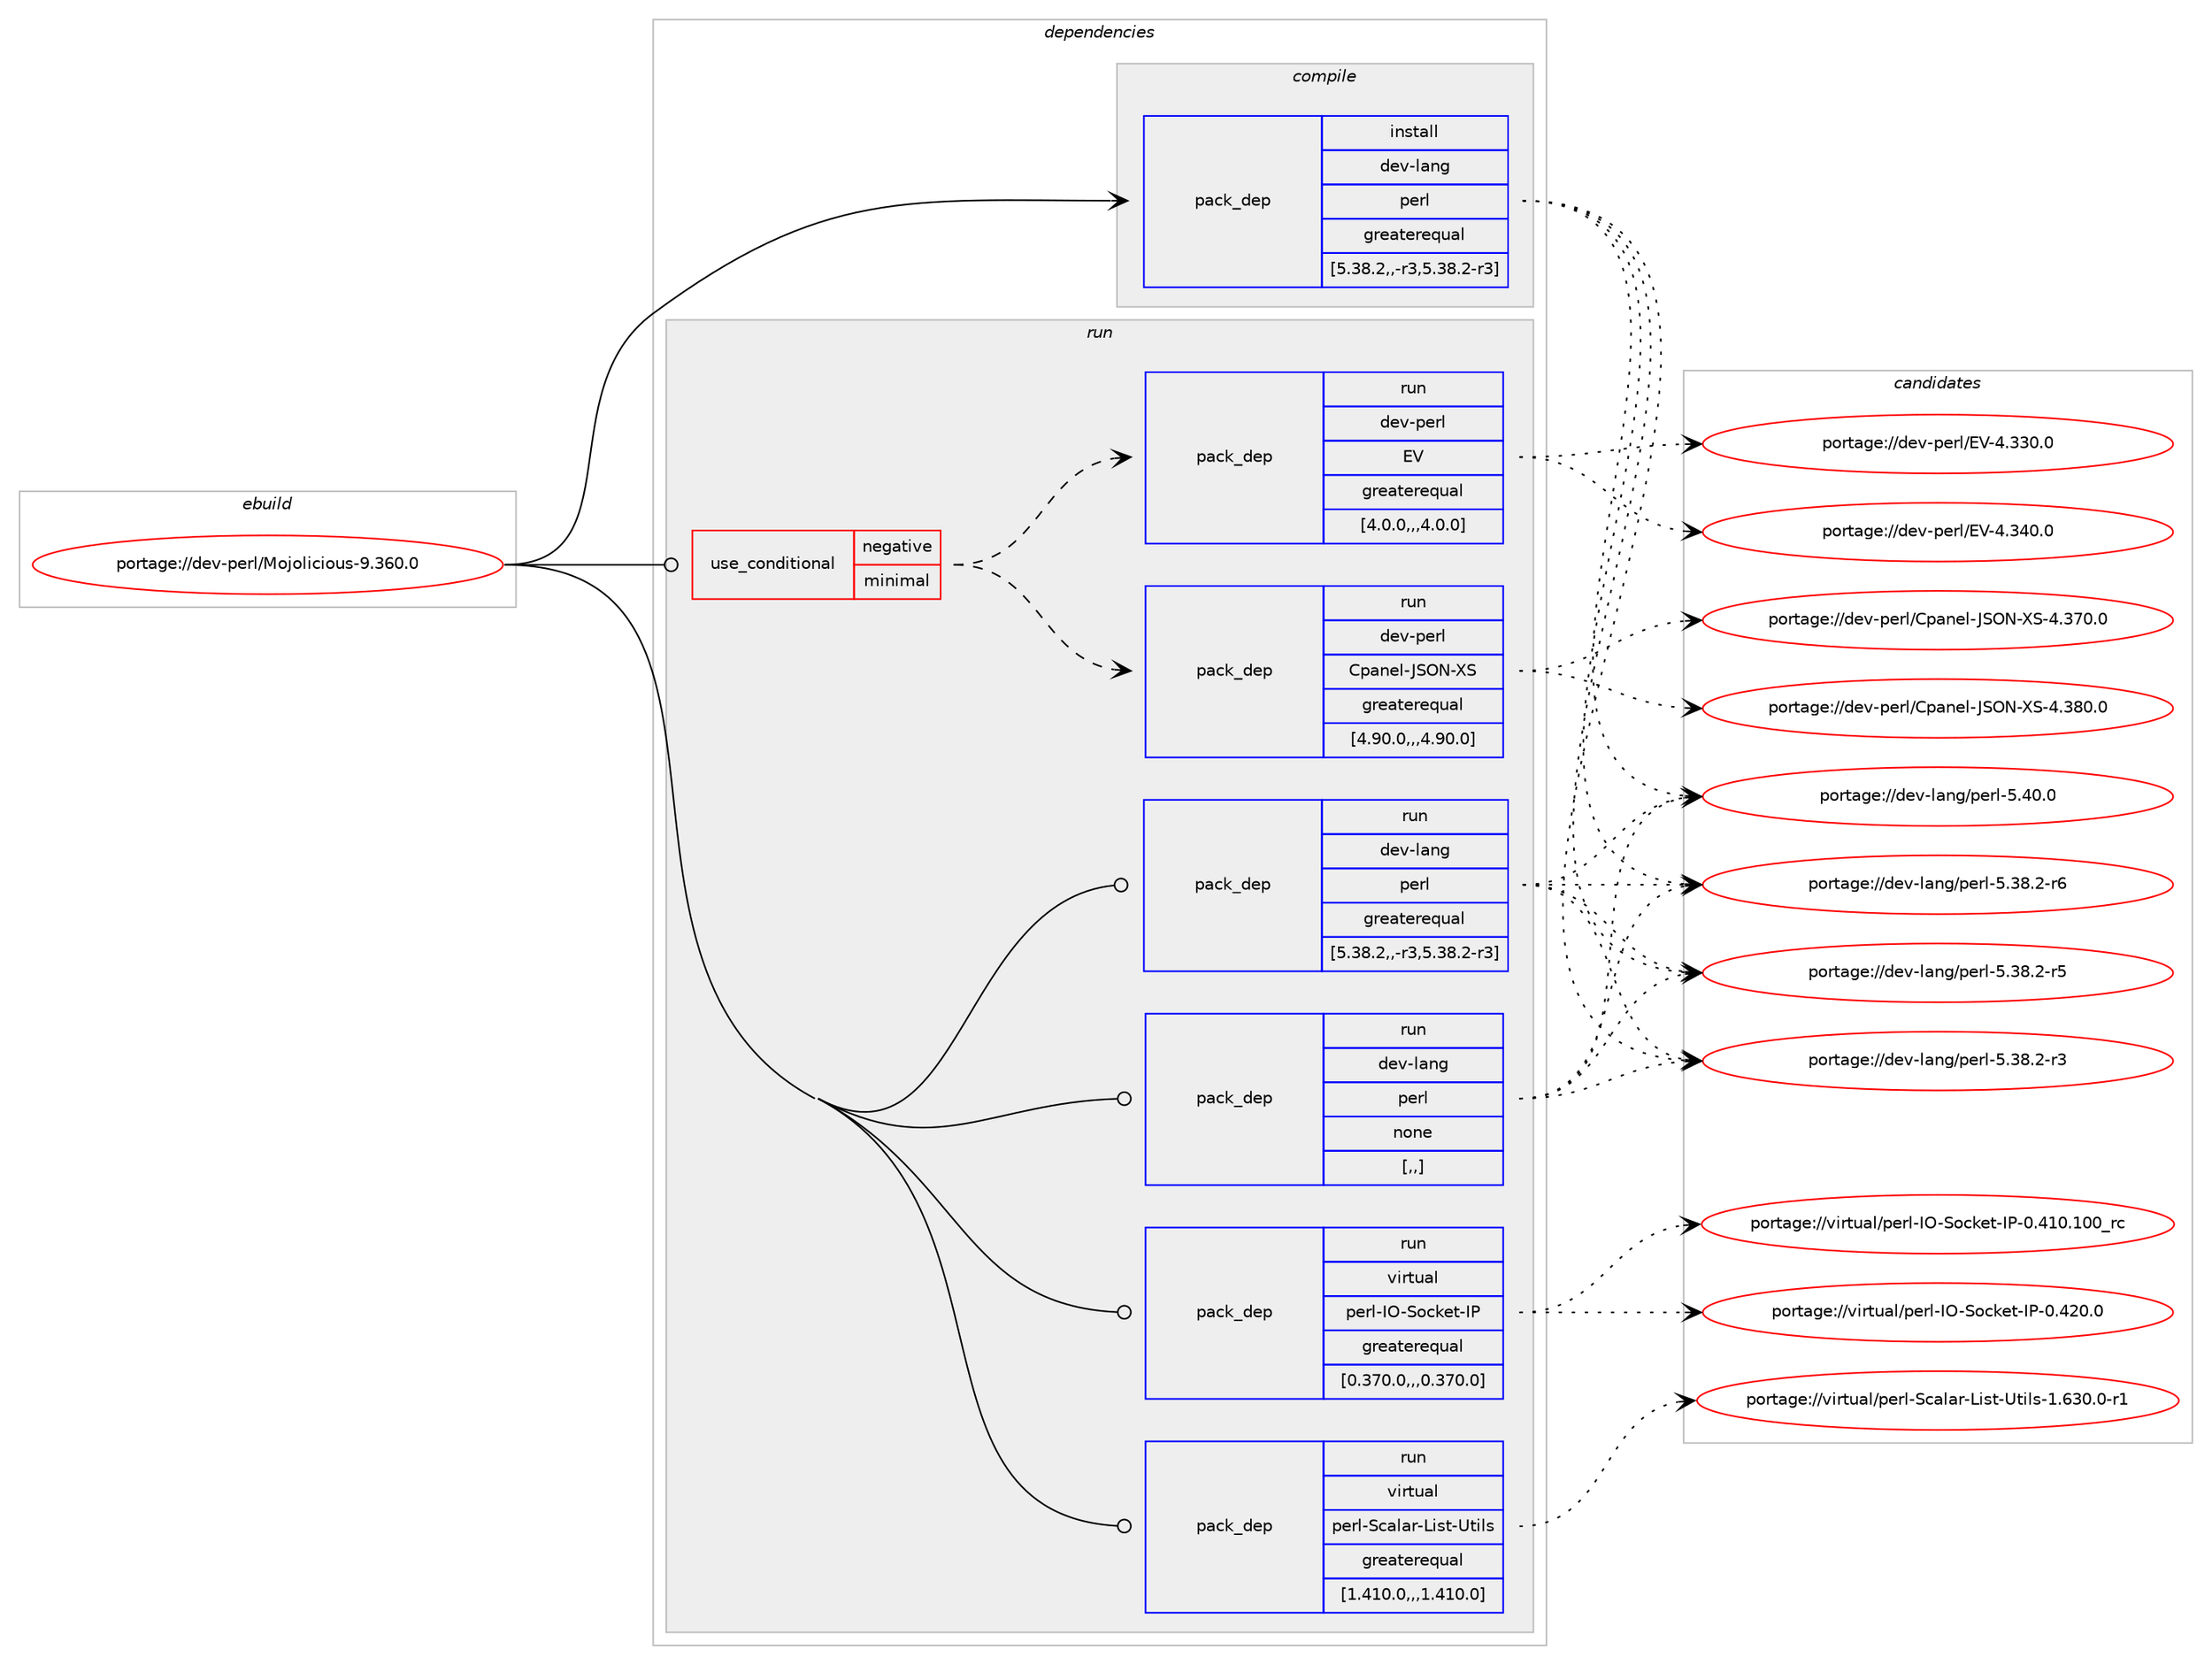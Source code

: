 digraph prolog {

# *************
# Graph options
# *************

newrank=true;
concentrate=true;
compound=true;
graph [rankdir=LR,fontname=Helvetica,fontsize=10,ranksep=1.5];#, ranksep=2.5, nodesep=0.2];
edge  [arrowhead=vee];
node  [fontname=Helvetica,fontsize=10];

# **********
# The ebuild
# **********

subgraph cluster_leftcol {
color=gray;
label=<<i>ebuild</i>>;
id [label="portage://dev-perl/Mojolicious-9.360.0", color=red, width=4, href="../dev-perl/Mojolicious-9.360.0.svg"];
}

# ****************
# The dependencies
# ****************

subgraph cluster_midcol {
color=gray;
label=<<i>dependencies</i>>;
subgraph cluster_compile {
fillcolor="#eeeeee";
style=filled;
label=<<i>compile</i>>;
subgraph pack102635 {
dependency133815 [label=<<TABLE BORDER="0" CELLBORDER="1" CELLSPACING="0" CELLPADDING="4" WIDTH="220"><TR><TD ROWSPAN="6" CELLPADDING="30">pack_dep</TD></TR><TR><TD WIDTH="110">install</TD></TR><TR><TD>dev-lang</TD></TR><TR><TD>perl</TD></TR><TR><TD>greaterequal</TD></TR><TR><TD>[5.38.2,,-r3,5.38.2-r3]</TD></TR></TABLE>>, shape=none, color=blue];
}
id:e -> dependency133815:w [weight=20,style="solid",arrowhead="vee"];
}
subgraph cluster_compileandrun {
fillcolor="#eeeeee";
style=filled;
label=<<i>compile and run</i>>;
}
subgraph cluster_run {
fillcolor="#eeeeee";
style=filled;
label=<<i>run</i>>;
subgraph cond29966 {
dependency133816 [label=<<TABLE BORDER="0" CELLBORDER="1" CELLSPACING="0" CELLPADDING="4"><TR><TD ROWSPAN="3" CELLPADDING="10">use_conditional</TD></TR><TR><TD>negative</TD></TR><TR><TD>minimal</TD></TR></TABLE>>, shape=none, color=red];
subgraph pack102636 {
dependency133817 [label=<<TABLE BORDER="0" CELLBORDER="1" CELLSPACING="0" CELLPADDING="4" WIDTH="220"><TR><TD ROWSPAN="6" CELLPADDING="30">pack_dep</TD></TR><TR><TD WIDTH="110">run</TD></TR><TR><TD>dev-perl</TD></TR><TR><TD>Cpanel-JSON-XS</TD></TR><TR><TD>greaterequal</TD></TR><TR><TD>[4.90.0,,,4.90.0]</TD></TR></TABLE>>, shape=none, color=blue];
}
dependency133816:e -> dependency133817:w [weight=20,style="dashed",arrowhead="vee"];
subgraph pack102637 {
dependency133818 [label=<<TABLE BORDER="0" CELLBORDER="1" CELLSPACING="0" CELLPADDING="4" WIDTH="220"><TR><TD ROWSPAN="6" CELLPADDING="30">pack_dep</TD></TR><TR><TD WIDTH="110">run</TD></TR><TR><TD>dev-perl</TD></TR><TR><TD>EV</TD></TR><TR><TD>greaterequal</TD></TR><TR><TD>[4.0.0,,,4.0.0]</TD></TR></TABLE>>, shape=none, color=blue];
}
dependency133816:e -> dependency133818:w [weight=20,style="dashed",arrowhead="vee"];
}
id:e -> dependency133816:w [weight=20,style="solid",arrowhead="odot"];
subgraph pack102638 {
dependency133819 [label=<<TABLE BORDER="0" CELLBORDER="1" CELLSPACING="0" CELLPADDING="4" WIDTH="220"><TR><TD ROWSPAN="6" CELLPADDING="30">pack_dep</TD></TR><TR><TD WIDTH="110">run</TD></TR><TR><TD>dev-lang</TD></TR><TR><TD>perl</TD></TR><TR><TD>greaterequal</TD></TR><TR><TD>[5.38.2,,-r3,5.38.2-r3]</TD></TR></TABLE>>, shape=none, color=blue];
}
id:e -> dependency133819:w [weight=20,style="solid",arrowhead="odot"];
subgraph pack102639 {
dependency133820 [label=<<TABLE BORDER="0" CELLBORDER="1" CELLSPACING="0" CELLPADDING="4" WIDTH="220"><TR><TD ROWSPAN="6" CELLPADDING="30">pack_dep</TD></TR><TR><TD WIDTH="110">run</TD></TR><TR><TD>dev-lang</TD></TR><TR><TD>perl</TD></TR><TR><TD>none</TD></TR><TR><TD>[,,]</TD></TR></TABLE>>, shape=none, color=blue];
}
id:e -> dependency133820:w [weight=20,style="solid",arrowhead="odot"];
subgraph pack102640 {
dependency133821 [label=<<TABLE BORDER="0" CELLBORDER="1" CELLSPACING="0" CELLPADDING="4" WIDTH="220"><TR><TD ROWSPAN="6" CELLPADDING="30">pack_dep</TD></TR><TR><TD WIDTH="110">run</TD></TR><TR><TD>virtual</TD></TR><TR><TD>perl-IO-Socket-IP</TD></TR><TR><TD>greaterequal</TD></TR><TR><TD>[0.370.0,,,0.370.0]</TD></TR></TABLE>>, shape=none, color=blue];
}
id:e -> dependency133821:w [weight=20,style="solid",arrowhead="odot"];
subgraph pack102641 {
dependency133822 [label=<<TABLE BORDER="0" CELLBORDER="1" CELLSPACING="0" CELLPADDING="4" WIDTH="220"><TR><TD ROWSPAN="6" CELLPADDING="30">pack_dep</TD></TR><TR><TD WIDTH="110">run</TD></TR><TR><TD>virtual</TD></TR><TR><TD>perl-Scalar-List-Utils</TD></TR><TR><TD>greaterequal</TD></TR><TR><TD>[1.410.0,,,1.410.0]</TD></TR></TABLE>>, shape=none, color=blue];
}
id:e -> dependency133822:w [weight=20,style="solid",arrowhead="odot"];
}
}

# **************
# The candidates
# **************

subgraph cluster_choices {
rank=same;
color=gray;
label=<<i>candidates</i>>;

subgraph choice102635 {
color=black;
nodesep=1;
choice10010111845108971101034711210111410845534652484648 [label="portage://dev-lang/perl-5.40.0", color=red, width=4,href="../dev-lang/perl-5.40.0.svg"];
choice100101118451089711010347112101114108455346515646504511454 [label="portage://dev-lang/perl-5.38.2-r6", color=red, width=4,href="../dev-lang/perl-5.38.2-r6.svg"];
choice100101118451089711010347112101114108455346515646504511453 [label="portage://dev-lang/perl-5.38.2-r5", color=red, width=4,href="../dev-lang/perl-5.38.2-r5.svg"];
choice100101118451089711010347112101114108455346515646504511451 [label="portage://dev-lang/perl-5.38.2-r3", color=red, width=4,href="../dev-lang/perl-5.38.2-r3.svg"];
dependency133815:e -> choice10010111845108971101034711210111410845534652484648:w [style=dotted,weight="100"];
dependency133815:e -> choice100101118451089711010347112101114108455346515646504511454:w [style=dotted,weight="100"];
dependency133815:e -> choice100101118451089711010347112101114108455346515646504511453:w [style=dotted,weight="100"];
dependency133815:e -> choice100101118451089711010347112101114108455346515646504511451:w [style=dotted,weight="100"];
}
subgraph choice102636 {
color=black;
nodesep=1;
choice1001011184511210111410847671129711010110845748379784588834552465156484648 [label="portage://dev-perl/Cpanel-JSON-XS-4.380.0", color=red, width=4,href="../dev-perl/Cpanel-JSON-XS-4.380.0.svg"];
choice1001011184511210111410847671129711010110845748379784588834552465155484648 [label="portage://dev-perl/Cpanel-JSON-XS-4.370.0", color=red, width=4,href="../dev-perl/Cpanel-JSON-XS-4.370.0.svg"];
dependency133817:e -> choice1001011184511210111410847671129711010110845748379784588834552465156484648:w [style=dotted,weight="100"];
dependency133817:e -> choice1001011184511210111410847671129711010110845748379784588834552465155484648:w [style=dotted,weight="100"];
}
subgraph choice102637 {
color=black;
nodesep=1;
choice100101118451121011141084769864552465152484648 [label="portage://dev-perl/EV-4.340.0", color=red, width=4,href="../dev-perl/EV-4.340.0.svg"];
choice100101118451121011141084769864552465151484648 [label="portage://dev-perl/EV-4.330.0", color=red, width=4,href="../dev-perl/EV-4.330.0.svg"];
dependency133818:e -> choice100101118451121011141084769864552465152484648:w [style=dotted,weight="100"];
dependency133818:e -> choice100101118451121011141084769864552465151484648:w [style=dotted,weight="100"];
}
subgraph choice102638 {
color=black;
nodesep=1;
choice10010111845108971101034711210111410845534652484648 [label="portage://dev-lang/perl-5.40.0", color=red, width=4,href="../dev-lang/perl-5.40.0.svg"];
choice100101118451089711010347112101114108455346515646504511454 [label="portage://dev-lang/perl-5.38.2-r6", color=red, width=4,href="../dev-lang/perl-5.38.2-r6.svg"];
choice100101118451089711010347112101114108455346515646504511453 [label="portage://dev-lang/perl-5.38.2-r5", color=red, width=4,href="../dev-lang/perl-5.38.2-r5.svg"];
choice100101118451089711010347112101114108455346515646504511451 [label="portage://dev-lang/perl-5.38.2-r3", color=red, width=4,href="../dev-lang/perl-5.38.2-r3.svg"];
dependency133819:e -> choice10010111845108971101034711210111410845534652484648:w [style=dotted,weight="100"];
dependency133819:e -> choice100101118451089711010347112101114108455346515646504511454:w [style=dotted,weight="100"];
dependency133819:e -> choice100101118451089711010347112101114108455346515646504511453:w [style=dotted,weight="100"];
dependency133819:e -> choice100101118451089711010347112101114108455346515646504511451:w [style=dotted,weight="100"];
}
subgraph choice102639 {
color=black;
nodesep=1;
choice10010111845108971101034711210111410845534652484648 [label="portage://dev-lang/perl-5.40.0", color=red, width=4,href="../dev-lang/perl-5.40.0.svg"];
choice100101118451089711010347112101114108455346515646504511454 [label="portage://dev-lang/perl-5.38.2-r6", color=red, width=4,href="../dev-lang/perl-5.38.2-r6.svg"];
choice100101118451089711010347112101114108455346515646504511453 [label="portage://dev-lang/perl-5.38.2-r5", color=red, width=4,href="../dev-lang/perl-5.38.2-r5.svg"];
choice100101118451089711010347112101114108455346515646504511451 [label="portage://dev-lang/perl-5.38.2-r3", color=red, width=4,href="../dev-lang/perl-5.38.2-r3.svg"];
dependency133820:e -> choice10010111845108971101034711210111410845534652484648:w [style=dotted,weight="100"];
dependency133820:e -> choice100101118451089711010347112101114108455346515646504511454:w [style=dotted,weight="100"];
dependency133820:e -> choice100101118451089711010347112101114108455346515646504511453:w [style=dotted,weight="100"];
dependency133820:e -> choice100101118451089711010347112101114108455346515646504511451:w [style=dotted,weight="100"];
}
subgraph choice102640 {
color=black;
nodesep=1;
choice11810511411611797108471121011141084573794583111991071011164573804548465250484648 [label="portage://virtual/perl-IO-Socket-IP-0.420.0", color=red, width=4,href="../virtual/perl-IO-Socket-IP-0.420.0.svg"];
choice1181051141161179710847112101114108457379458311199107101116457380454846524948464948489511499 [label="portage://virtual/perl-IO-Socket-IP-0.410.100_rc", color=red, width=4,href="../virtual/perl-IO-Socket-IP-0.410.100_rc.svg"];
dependency133821:e -> choice11810511411611797108471121011141084573794583111991071011164573804548465250484648:w [style=dotted,weight="100"];
dependency133821:e -> choice1181051141161179710847112101114108457379458311199107101116457380454846524948464948489511499:w [style=dotted,weight="100"];
}
subgraph choice102641 {
color=black;
nodesep=1;
choice118105114116117971084711210111410845839997108971144576105115116458511610510811545494654514846484511449 [label="portage://virtual/perl-Scalar-List-Utils-1.630.0-r1", color=red, width=4,href="../virtual/perl-Scalar-List-Utils-1.630.0-r1.svg"];
dependency133822:e -> choice118105114116117971084711210111410845839997108971144576105115116458511610510811545494654514846484511449:w [style=dotted,weight="100"];
}
}

}
